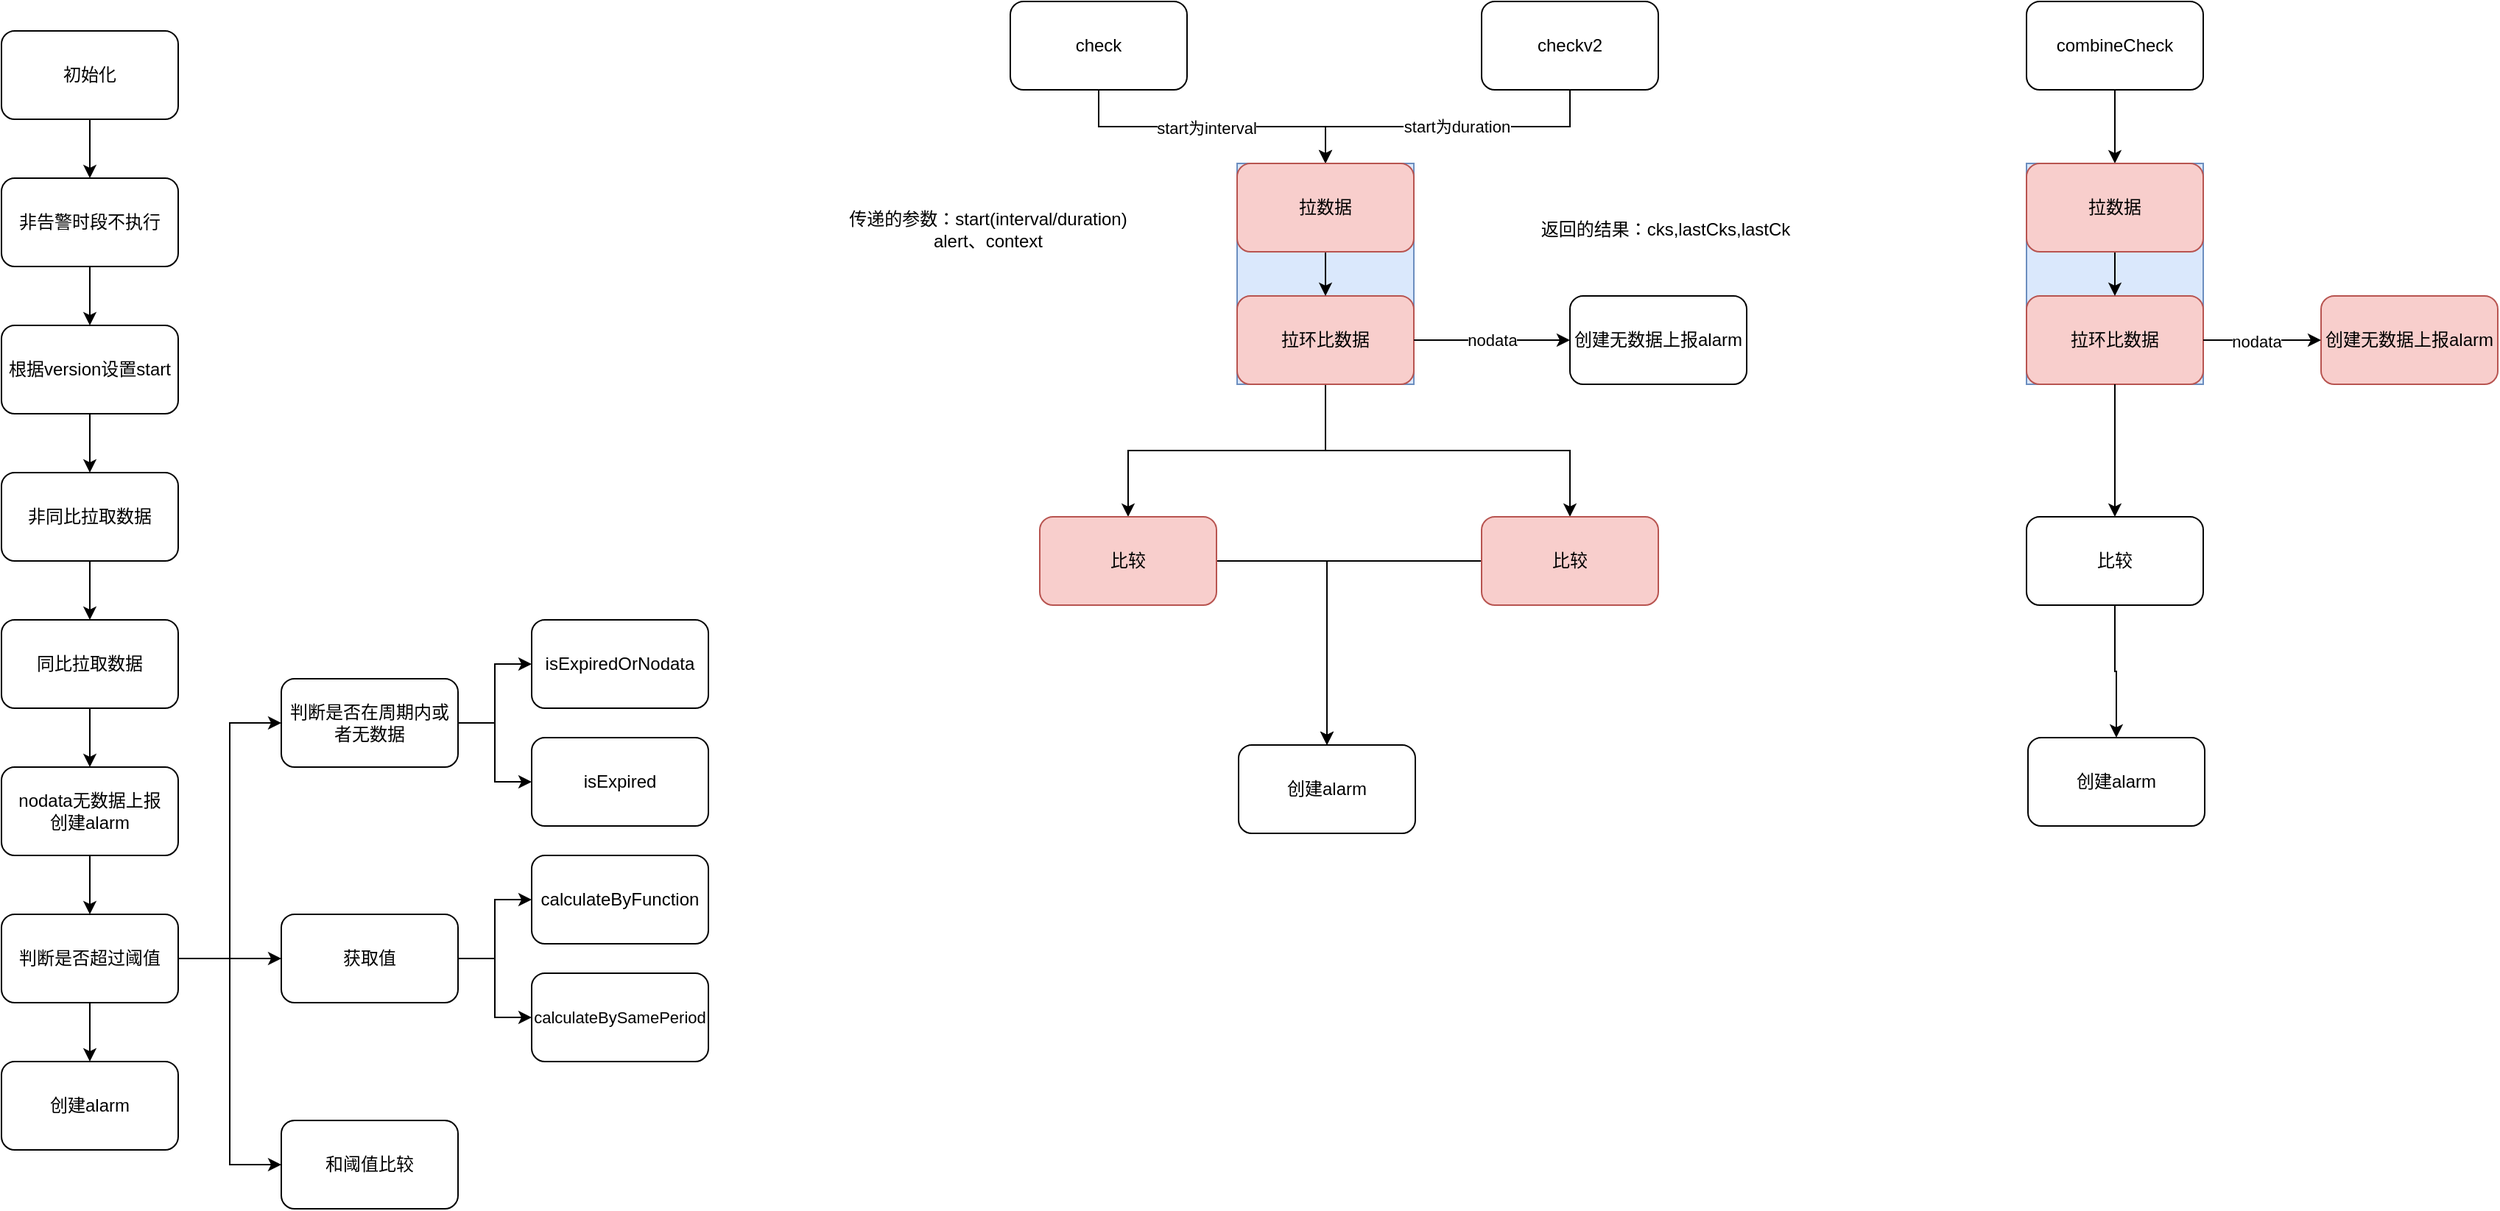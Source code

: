 <mxfile version="20.8.20" type="github">
  <diagram name="第 1 页" id="lrrHZ4swdHIC2B0YfNaa">
    <mxGraphModel dx="2199" dy="907" grid="1" gridSize="8" guides="1" tooltips="1" connect="1" arrows="1" fold="1" page="1" pageScale="1" pageWidth="827" pageHeight="1169" math="0" shadow="0">
      <root>
        <mxCell id="0" />
        <mxCell id="1" parent="0" />
        <mxCell id="4T8ELLFSV2IHGSas_9KA-9" style="edgeStyle=orthogonalEdgeStyle;rounded=0;orthogonalLoop=1;jettySize=auto;html=1;exitX=0.5;exitY=1;exitDx=0;exitDy=0;entryX=0.5;entryY=0;entryDx=0;entryDy=0;" parent="1" source="4T8ELLFSV2IHGSas_9KA-1" target="4T8ELLFSV2IHGSas_9KA-4" edge="1">
          <mxGeometry relative="1" as="geometry" />
        </mxCell>
        <mxCell id="4T8ELLFSV2IHGSas_9KA-21" value="start为interval" style="edgeLabel;html=1;align=center;verticalAlign=middle;resizable=0;points=[];" parent="4T8ELLFSV2IHGSas_9KA-9" vertex="1" connectable="0">
          <mxGeometry x="-0.045" y="-1" relative="1" as="geometry">
            <mxPoint as="offset" />
          </mxGeometry>
        </mxCell>
        <mxCell id="4T8ELLFSV2IHGSas_9KA-1" value="check" style="rounded=1;whiteSpace=wrap;html=1;" parent="1" vertex="1">
          <mxGeometry x="25" y="80" width="120" height="60" as="geometry" />
        </mxCell>
        <mxCell id="4T8ELLFSV2IHGSas_9KA-7" style="edgeStyle=orthogonalEdgeStyle;rounded=0;orthogonalLoop=1;jettySize=auto;html=1;exitX=0.5;exitY=1;exitDx=0;exitDy=0;entryX=0.5;entryY=0;entryDx=0;entryDy=0;" parent="1" source="4T8ELLFSV2IHGSas_9KA-2" target="4T8ELLFSV2IHGSas_9KA-4" edge="1">
          <mxGeometry relative="1" as="geometry" />
        </mxCell>
        <mxCell id="4T8ELLFSV2IHGSas_9KA-22" value="start为duration" style="edgeLabel;html=1;align=center;verticalAlign=middle;resizable=0;points=[];" parent="4T8ELLFSV2IHGSas_9KA-7" vertex="1" connectable="0">
          <mxGeometry x="-0.05" relative="1" as="geometry">
            <mxPoint as="offset" />
          </mxGeometry>
        </mxCell>
        <mxCell id="4T8ELLFSV2IHGSas_9KA-2" value="checkv2" style="rounded=1;whiteSpace=wrap;html=1;" parent="1" vertex="1">
          <mxGeometry x="345" y="80" width="120" height="60" as="geometry" />
        </mxCell>
        <mxCell id="4T8ELLFSV2IHGSas_9KA-11" style="edgeStyle=orthogonalEdgeStyle;rounded=0;orthogonalLoop=1;jettySize=auto;html=1;exitX=0.5;exitY=1;exitDx=0;exitDy=0;" parent="1" source="4T8ELLFSV2IHGSas_9KA-3" target="4T8ELLFSV2IHGSas_9KA-5" edge="1">
          <mxGeometry relative="1" as="geometry" />
        </mxCell>
        <mxCell id="4T8ELLFSV2IHGSas_9KA-12" style="edgeStyle=orthogonalEdgeStyle;rounded=0;orthogonalLoop=1;jettySize=auto;html=1;exitX=0.5;exitY=1;exitDx=0;exitDy=0;entryX=0.5;entryY=0;entryDx=0;entryDy=0;" parent="1" source="4T8ELLFSV2IHGSas_9KA-3" target="4T8ELLFSV2IHGSas_9KA-6" edge="1">
          <mxGeometry relative="1" as="geometry" />
        </mxCell>
        <mxCell id="4T8ELLFSV2IHGSas_9KA-14" style="edgeStyle=orthogonalEdgeStyle;rounded=0;orthogonalLoop=1;jettySize=auto;html=1;entryX=0.5;entryY=0;entryDx=0;entryDy=0;" parent="1" source="4T8ELLFSV2IHGSas_9KA-5" target="4T8ELLFSV2IHGSas_9KA-13" edge="1">
          <mxGeometry relative="1" as="geometry" />
        </mxCell>
        <mxCell id="4T8ELLFSV2IHGSas_9KA-5" value="比较" style="rounded=1;whiteSpace=wrap;html=1;fillColor=#f8cecc;strokeColor=#b85450;" parent="1" vertex="1">
          <mxGeometry x="45" y="430" width="120" height="60" as="geometry" />
        </mxCell>
        <mxCell id="4T8ELLFSV2IHGSas_9KA-16" style="edgeStyle=orthogonalEdgeStyle;rounded=0;orthogonalLoop=1;jettySize=auto;html=1;exitX=0;exitY=0.5;exitDx=0;exitDy=0;entryX=0.5;entryY=0;entryDx=0;entryDy=0;" parent="1" source="4T8ELLFSV2IHGSas_9KA-6" target="4T8ELLFSV2IHGSas_9KA-13" edge="1">
          <mxGeometry relative="1" as="geometry" />
        </mxCell>
        <mxCell id="4T8ELLFSV2IHGSas_9KA-6" value="比较" style="rounded=1;whiteSpace=wrap;html=1;fillColor=#f8cecc;strokeColor=#b85450;" parent="1" vertex="1">
          <mxGeometry x="345" y="430" width="120" height="60" as="geometry" />
        </mxCell>
        <mxCell id="4T8ELLFSV2IHGSas_9KA-13" value="创建alarm" style="rounded=1;whiteSpace=wrap;html=1;" parent="1" vertex="1">
          <mxGeometry x="180" y="585" width="120" height="60" as="geometry" />
        </mxCell>
        <mxCell id="4T8ELLFSV2IHGSas_9KA-17" value="传递的参数：start(interval/duration)&lt;br&gt;alert、context" style="text;html=1;strokeColor=none;fillColor=none;align=center;verticalAlign=middle;whiteSpace=wrap;rounded=0;" parent="1" vertex="1">
          <mxGeometry x="-140" y="220" width="300" height="30" as="geometry" />
        </mxCell>
        <mxCell id="4T8ELLFSV2IHGSas_9KA-18" value="返回的结果：cks,lastCks,lastCk" style="text;html=1;strokeColor=none;fillColor=none;align=center;verticalAlign=middle;whiteSpace=wrap;rounded=0;" parent="1" vertex="1">
          <mxGeometry x="325" y="220" width="290" height="30" as="geometry" />
        </mxCell>
        <mxCell id="4T8ELLFSV2IHGSas_9KA-20" value="" style="group;fillColor=#dae8fc;strokeColor=#6c8ebf;" parent="1" vertex="1" connectable="0">
          <mxGeometry x="179" y="190" width="120" height="150" as="geometry" />
        </mxCell>
        <mxCell id="4T8ELLFSV2IHGSas_9KA-3" value="拉环比数据" style="rounded=1;whiteSpace=wrap;html=1;movable=1;resizable=1;rotatable=1;deletable=1;editable=1;locked=0;connectable=1;fillColor=#f8cecc;strokeColor=#b85450;" parent="4T8ELLFSV2IHGSas_9KA-20" vertex="1">
          <mxGeometry y="90" width="120" height="60" as="geometry" />
        </mxCell>
        <mxCell id="4T8ELLFSV2IHGSas_9KA-10" value="" style="edgeStyle=orthogonalEdgeStyle;rounded=0;orthogonalLoop=1;jettySize=auto;html=1;movable=1;resizable=1;rotatable=1;deletable=1;editable=1;locked=0;connectable=1;" parent="4T8ELLFSV2IHGSas_9KA-20" source="4T8ELLFSV2IHGSas_9KA-4" target="4T8ELLFSV2IHGSas_9KA-3" edge="1">
          <mxGeometry relative="1" as="geometry" />
        </mxCell>
        <mxCell id="4T8ELLFSV2IHGSas_9KA-4" value="拉数据" style="rounded=1;whiteSpace=wrap;html=1;movable=1;resizable=1;rotatable=1;deletable=1;editable=1;locked=0;connectable=1;fillColor=#f8cecc;strokeColor=#b85450;" parent="4T8ELLFSV2IHGSas_9KA-20" vertex="1">
          <mxGeometry width="120" height="60" as="geometry" />
        </mxCell>
        <mxCell id="4T8ELLFSV2IHGSas_9KA-23" value="创建无数据上报alarm" style="rounded=1;whiteSpace=wrap;html=1;" parent="1" vertex="1">
          <mxGeometry x="405" y="280" width="120" height="60" as="geometry" />
        </mxCell>
        <mxCell id="4T8ELLFSV2IHGSas_9KA-24" value="nodata" style="edgeStyle=orthogonalEdgeStyle;rounded=0;orthogonalLoop=1;jettySize=auto;html=1;" parent="1" source="4T8ELLFSV2IHGSas_9KA-3" target="4T8ELLFSV2IHGSas_9KA-23" edge="1">
          <mxGeometry relative="1" as="geometry" />
        </mxCell>
        <mxCell id="4T8ELLFSV2IHGSas_9KA-30" style="edgeStyle=orthogonalEdgeStyle;rounded=0;orthogonalLoop=1;jettySize=auto;html=1;exitX=0.5;exitY=1;exitDx=0;exitDy=0;entryX=0.5;entryY=0;entryDx=0;entryDy=0;" parent="1" source="4T8ELLFSV2IHGSas_9KA-25" target="4T8ELLFSV2IHGSas_9KA-29" edge="1">
          <mxGeometry relative="1" as="geometry" />
        </mxCell>
        <mxCell id="4T8ELLFSV2IHGSas_9KA-25" value="combineCheck" style="rounded=1;whiteSpace=wrap;html=1;" parent="1" vertex="1">
          <mxGeometry x="715" y="80" width="120" height="60" as="geometry" />
        </mxCell>
        <mxCell id="4T8ELLFSV2IHGSas_9KA-26" value="" style="group;fillColor=#dae8fc;strokeColor=#6c8ebf;" parent="1" vertex="1" connectable="0">
          <mxGeometry x="715" y="190" width="120" height="150" as="geometry" />
        </mxCell>
        <mxCell id="4T8ELLFSV2IHGSas_9KA-27" value="拉环比数据" style="rounded=1;whiteSpace=wrap;html=1;movable=1;resizable=1;rotatable=1;deletable=1;editable=1;locked=0;connectable=1;fillColor=#f8cecc;strokeColor=#b85450;" parent="4T8ELLFSV2IHGSas_9KA-26" vertex="1">
          <mxGeometry y="90" width="120" height="60" as="geometry" />
        </mxCell>
        <mxCell id="4T8ELLFSV2IHGSas_9KA-28" value="" style="edgeStyle=orthogonalEdgeStyle;rounded=0;orthogonalLoop=1;jettySize=auto;html=1;movable=1;resizable=1;rotatable=1;deletable=1;editable=1;locked=0;connectable=1;" parent="4T8ELLFSV2IHGSas_9KA-26" source="4T8ELLFSV2IHGSas_9KA-29" target="4T8ELLFSV2IHGSas_9KA-27" edge="1">
          <mxGeometry relative="1" as="geometry" />
        </mxCell>
        <mxCell id="4T8ELLFSV2IHGSas_9KA-29" value="拉数据" style="rounded=1;whiteSpace=wrap;html=1;movable=1;resizable=1;rotatable=1;deletable=1;editable=1;locked=0;connectable=1;fillColor=#f8cecc;strokeColor=#b85450;" parent="4T8ELLFSV2IHGSas_9KA-26" vertex="1">
          <mxGeometry width="120" height="60" as="geometry" />
        </mxCell>
        <mxCell id="4T8ELLFSV2IHGSas_9KA-31" value="创建无数据上报alarm" style="rounded=1;whiteSpace=wrap;html=1;fillColor=#f8cecc;strokeColor=#b85450;" parent="1" vertex="1">
          <mxGeometry x="915" y="280" width="120" height="60" as="geometry" />
        </mxCell>
        <mxCell id="4T8ELLFSV2IHGSas_9KA-32" value="" style="edgeStyle=orthogonalEdgeStyle;rounded=0;orthogonalLoop=1;jettySize=auto;html=1;" parent="1" source="4T8ELLFSV2IHGSas_9KA-27" target="4T8ELLFSV2IHGSas_9KA-31" edge="1">
          <mxGeometry relative="1" as="geometry" />
        </mxCell>
        <mxCell id="4T8ELLFSV2IHGSas_9KA-33" value="nodata" style="edgeLabel;html=1;align=center;verticalAlign=middle;resizable=0;points=[];" parent="4T8ELLFSV2IHGSas_9KA-32" vertex="1" connectable="0">
          <mxGeometry x="-0.113" y="-1" relative="1" as="geometry">
            <mxPoint as="offset" />
          </mxGeometry>
        </mxCell>
        <mxCell id="4T8ELLFSV2IHGSas_9KA-37" value="" style="edgeStyle=orthogonalEdgeStyle;rounded=0;orthogonalLoop=1;jettySize=auto;html=1;" parent="1" source="4T8ELLFSV2IHGSas_9KA-34" target="4T8ELLFSV2IHGSas_9KA-36" edge="1">
          <mxGeometry relative="1" as="geometry" />
        </mxCell>
        <mxCell id="4T8ELLFSV2IHGSas_9KA-34" value="比较" style="rounded=1;whiteSpace=wrap;html=1;" parent="1" vertex="1">
          <mxGeometry x="715" y="430" width="120" height="60" as="geometry" />
        </mxCell>
        <mxCell id="4T8ELLFSV2IHGSas_9KA-35" value="" style="edgeStyle=orthogonalEdgeStyle;rounded=0;orthogonalLoop=1;jettySize=auto;html=1;" parent="1" source="4T8ELLFSV2IHGSas_9KA-27" target="4T8ELLFSV2IHGSas_9KA-34" edge="1">
          <mxGeometry relative="1" as="geometry" />
        </mxCell>
        <mxCell id="4T8ELLFSV2IHGSas_9KA-36" value="创建alarm" style="rounded=1;whiteSpace=wrap;html=1;" parent="1" vertex="1">
          <mxGeometry x="716" y="580" width="120" height="60" as="geometry" />
        </mxCell>
        <mxCell id="kJeF5IrgjXNFm5u2Mr44-3" value="" style="edgeStyle=orthogonalEdgeStyle;rounded=0;orthogonalLoop=1;jettySize=auto;html=1;" edge="1" parent="1" source="kJeF5IrgjXNFm5u2Mr44-1" target="kJeF5IrgjXNFm5u2Mr44-2">
          <mxGeometry relative="1" as="geometry" />
        </mxCell>
        <mxCell id="kJeF5IrgjXNFm5u2Mr44-1" value="初始化" style="rounded=1;whiteSpace=wrap;html=1;" vertex="1" parent="1">
          <mxGeometry x="-660" y="100" width="120" height="60" as="geometry" />
        </mxCell>
        <mxCell id="kJeF5IrgjXNFm5u2Mr44-5" value="" style="edgeStyle=orthogonalEdgeStyle;rounded=0;orthogonalLoop=1;jettySize=auto;html=1;" edge="1" parent="1" source="kJeF5IrgjXNFm5u2Mr44-2" target="kJeF5IrgjXNFm5u2Mr44-4">
          <mxGeometry relative="1" as="geometry" />
        </mxCell>
        <mxCell id="kJeF5IrgjXNFm5u2Mr44-2" value="非告警时段不执行" style="whiteSpace=wrap;html=1;rounded=1;" vertex="1" parent="1">
          <mxGeometry x="-660" y="200" width="120" height="60" as="geometry" />
        </mxCell>
        <mxCell id="kJeF5IrgjXNFm5u2Mr44-7" value="" style="edgeStyle=orthogonalEdgeStyle;rounded=0;orthogonalLoop=1;jettySize=auto;html=1;" edge="1" parent="1" source="kJeF5IrgjXNFm5u2Mr44-4" target="kJeF5IrgjXNFm5u2Mr44-6">
          <mxGeometry relative="1" as="geometry" />
        </mxCell>
        <mxCell id="kJeF5IrgjXNFm5u2Mr44-4" value="根据version设置start" style="whiteSpace=wrap;html=1;rounded=1;" vertex="1" parent="1">
          <mxGeometry x="-660" y="300" width="120" height="60" as="geometry" />
        </mxCell>
        <mxCell id="kJeF5IrgjXNFm5u2Mr44-10" value="" style="edgeStyle=orthogonalEdgeStyle;rounded=0;orthogonalLoop=1;jettySize=auto;html=1;" edge="1" parent="1" source="kJeF5IrgjXNFm5u2Mr44-6" target="kJeF5IrgjXNFm5u2Mr44-9">
          <mxGeometry relative="1" as="geometry" />
        </mxCell>
        <mxCell id="kJeF5IrgjXNFm5u2Mr44-6" value="非同比拉取数据" style="whiteSpace=wrap;html=1;rounded=1;" vertex="1" parent="1">
          <mxGeometry x="-660" y="400" width="120" height="60" as="geometry" />
        </mxCell>
        <mxCell id="kJeF5IrgjXNFm5u2Mr44-12" value="" style="edgeStyle=orthogonalEdgeStyle;rounded=0;orthogonalLoop=1;jettySize=auto;html=1;" edge="1" parent="1" source="kJeF5IrgjXNFm5u2Mr44-9" target="kJeF5IrgjXNFm5u2Mr44-11">
          <mxGeometry relative="1" as="geometry" />
        </mxCell>
        <mxCell id="kJeF5IrgjXNFm5u2Mr44-9" value="同比拉取数据" style="whiteSpace=wrap;html=1;rounded=1;" vertex="1" parent="1">
          <mxGeometry x="-660" y="500" width="120" height="60" as="geometry" />
        </mxCell>
        <mxCell id="kJeF5IrgjXNFm5u2Mr44-14" value="" style="edgeStyle=orthogonalEdgeStyle;rounded=0;orthogonalLoop=1;jettySize=auto;html=1;" edge="1" parent="1" source="kJeF5IrgjXNFm5u2Mr44-11" target="kJeF5IrgjXNFm5u2Mr44-13">
          <mxGeometry relative="1" as="geometry" />
        </mxCell>
        <mxCell id="kJeF5IrgjXNFm5u2Mr44-11" value="nodata无数据上报&lt;br&gt;创建alarm" style="whiteSpace=wrap;html=1;rounded=1;" vertex="1" parent="1">
          <mxGeometry x="-660" y="600" width="120" height="60" as="geometry" />
        </mxCell>
        <mxCell id="kJeF5IrgjXNFm5u2Mr44-35" style="edgeStyle=orthogonalEdgeStyle;rounded=0;orthogonalLoop=1;jettySize=auto;html=1;exitX=1;exitY=0.5;exitDx=0;exitDy=0;entryX=0;entryY=0.5;entryDx=0;entryDy=0;" edge="1" parent="1" source="kJeF5IrgjXNFm5u2Mr44-13" target="kJeF5IrgjXNFm5u2Mr44-26">
          <mxGeometry relative="1" as="geometry" />
        </mxCell>
        <mxCell id="kJeF5IrgjXNFm5u2Mr44-36" style="edgeStyle=orthogonalEdgeStyle;rounded=0;orthogonalLoop=1;jettySize=auto;html=1;exitX=1;exitY=0.5;exitDx=0;exitDy=0;entryX=0;entryY=0.5;entryDx=0;entryDy=0;" edge="1" parent="1" source="kJeF5IrgjXNFm5u2Mr44-13" target="kJeF5IrgjXNFm5u2Mr44-25">
          <mxGeometry relative="1" as="geometry" />
        </mxCell>
        <mxCell id="kJeF5IrgjXNFm5u2Mr44-37" style="edgeStyle=orthogonalEdgeStyle;rounded=0;orthogonalLoop=1;jettySize=auto;html=1;exitX=1;exitY=0.5;exitDx=0;exitDy=0;entryX=0;entryY=0.5;entryDx=0;entryDy=0;" edge="1" parent="1" source="kJeF5IrgjXNFm5u2Mr44-13" target="kJeF5IrgjXNFm5u2Mr44-24">
          <mxGeometry relative="1" as="geometry" />
        </mxCell>
        <mxCell id="kJeF5IrgjXNFm5u2Mr44-38" style="edgeStyle=orthogonalEdgeStyle;rounded=0;orthogonalLoop=1;jettySize=auto;html=1;exitX=0.5;exitY=1;exitDx=0;exitDy=0;fontSize=11;" edge="1" parent="1" source="kJeF5IrgjXNFm5u2Mr44-13" target="kJeF5IrgjXNFm5u2Mr44-22">
          <mxGeometry relative="1" as="geometry" />
        </mxCell>
        <mxCell id="kJeF5IrgjXNFm5u2Mr44-13" value="判断是否超过阈值" style="whiteSpace=wrap;html=1;rounded=1;" vertex="1" parent="1">
          <mxGeometry x="-660" y="700" width="120" height="60" as="geometry" />
        </mxCell>
        <mxCell id="kJeF5IrgjXNFm5u2Mr44-15" value="&lt;font style=&quot;font-size: 11px;&quot;&gt;calculateBySamePeriod&lt;/font&gt;" style="rounded=1;whiteSpace=wrap;html=1;" vertex="1" parent="1">
          <mxGeometry x="-300" y="740" width="120" height="60" as="geometry" />
        </mxCell>
        <mxCell id="kJeF5IrgjXNFm5u2Mr44-16" value="calculateByFunction" style="rounded=1;whiteSpace=wrap;html=1;" vertex="1" parent="1">
          <mxGeometry x="-300" y="660" width="120" height="60" as="geometry" />
        </mxCell>
        <mxCell id="kJeF5IrgjXNFm5u2Mr44-22" value="创建alarm" style="whiteSpace=wrap;html=1;rounded=1;" vertex="1" parent="1">
          <mxGeometry x="-660" y="800" width="120" height="60" as="geometry" />
        </mxCell>
        <mxCell id="kJeF5IrgjXNFm5u2Mr44-29" style="edgeStyle=orthogonalEdgeStyle;rounded=0;orthogonalLoop=1;jettySize=auto;html=1;exitX=1;exitY=0.5;exitDx=0;exitDy=0;entryX=0;entryY=0.5;entryDx=0;entryDy=0;" edge="1" parent="1" source="kJeF5IrgjXNFm5u2Mr44-24" target="kJeF5IrgjXNFm5u2Mr44-27">
          <mxGeometry relative="1" as="geometry" />
        </mxCell>
        <mxCell id="kJeF5IrgjXNFm5u2Mr44-30" style="edgeStyle=orthogonalEdgeStyle;rounded=0;orthogonalLoop=1;jettySize=auto;html=1;exitX=1;exitY=0.5;exitDx=0;exitDy=0;entryX=0;entryY=0.5;entryDx=0;entryDy=0;" edge="1" parent="1" source="kJeF5IrgjXNFm5u2Mr44-24" target="kJeF5IrgjXNFm5u2Mr44-28">
          <mxGeometry relative="1" as="geometry" />
        </mxCell>
        <mxCell id="kJeF5IrgjXNFm5u2Mr44-24" value="判断是否在周期内或者无数据" style="rounded=1;whiteSpace=wrap;html=1;" vertex="1" parent="1">
          <mxGeometry x="-470" y="540" width="120" height="60" as="geometry" />
        </mxCell>
        <mxCell id="kJeF5IrgjXNFm5u2Mr44-32" style="edgeStyle=orthogonalEdgeStyle;rounded=0;orthogonalLoop=1;jettySize=auto;html=1;exitX=1;exitY=0.5;exitDx=0;exitDy=0;entryX=0;entryY=0.5;entryDx=0;entryDy=0;" edge="1" parent="1" source="kJeF5IrgjXNFm5u2Mr44-25" target="kJeF5IrgjXNFm5u2Mr44-16">
          <mxGeometry relative="1" as="geometry" />
        </mxCell>
        <mxCell id="kJeF5IrgjXNFm5u2Mr44-33" style="edgeStyle=orthogonalEdgeStyle;rounded=0;orthogonalLoop=1;jettySize=auto;html=1;exitX=1;exitY=0.5;exitDx=0;exitDy=0;entryX=0;entryY=0.5;entryDx=0;entryDy=0;" edge="1" parent="1" source="kJeF5IrgjXNFm5u2Mr44-25" target="kJeF5IrgjXNFm5u2Mr44-15">
          <mxGeometry relative="1" as="geometry" />
        </mxCell>
        <mxCell id="kJeF5IrgjXNFm5u2Mr44-25" value="获取值" style="rounded=1;whiteSpace=wrap;html=1;" vertex="1" parent="1">
          <mxGeometry x="-470" y="700" width="120" height="60" as="geometry" />
        </mxCell>
        <mxCell id="kJeF5IrgjXNFm5u2Mr44-26" value="和阈值比较" style="rounded=1;whiteSpace=wrap;html=1;" vertex="1" parent="1">
          <mxGeometry x="-470" y="840" width="120" height="60" as="geometry" />
        </mxCell>
        <mxCell id="kJeF5IrgjXNFm5u2Mr44-27" value="isExpiredOrNodata" style="rounded=1;whiteSpace=wrap;html=1;" vertex="1" parent="1">
          <mxGeometry x="-300" y="500" width="120" height="60" as="geometry" />
        </mxCell>
        <mxCell id="kJeF5IrgjXNFm5u2Mr44-28" value="isExpired" style="rounded=1;whiteSpace=wrap;html=1;" vertex="1" parent="1">
          <mxGeometry x="-300" y="580" width="120" height="60" as="geometry" />
        </mxCell>
      </root>
    </mxGraphModel>
  </diagram>
</mxfile>
